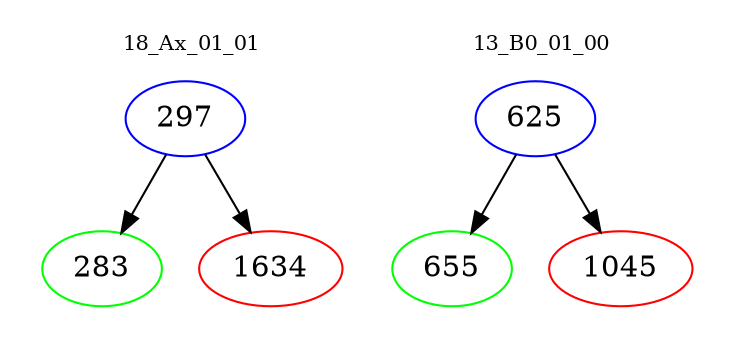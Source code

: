 digraph{
subgraph cluster_0 {
color = white
label = "18_Ax_01_01";
fontsize=10;
T0_297 [label="297", color="blue"]
T0_297 -> T0_283 [color="black"]
T0_283 [label="283", color="green"]
T0_297 -> T0_1634 [color="black"]
T0_1634 [label="1634", color="red"]
}
subgraph cluster_1 {
color = white
label = "13_B0_01_00";
fontsize=10;
T1_625 [label="625", color="blue"]
T1_625 -> T1_655 [color="black"]
T1_655 [label="655", color="green"]
T1_625 -> T1_1045 [color="black"]
T1_1045 [label="1045", color="red"]
}
}
